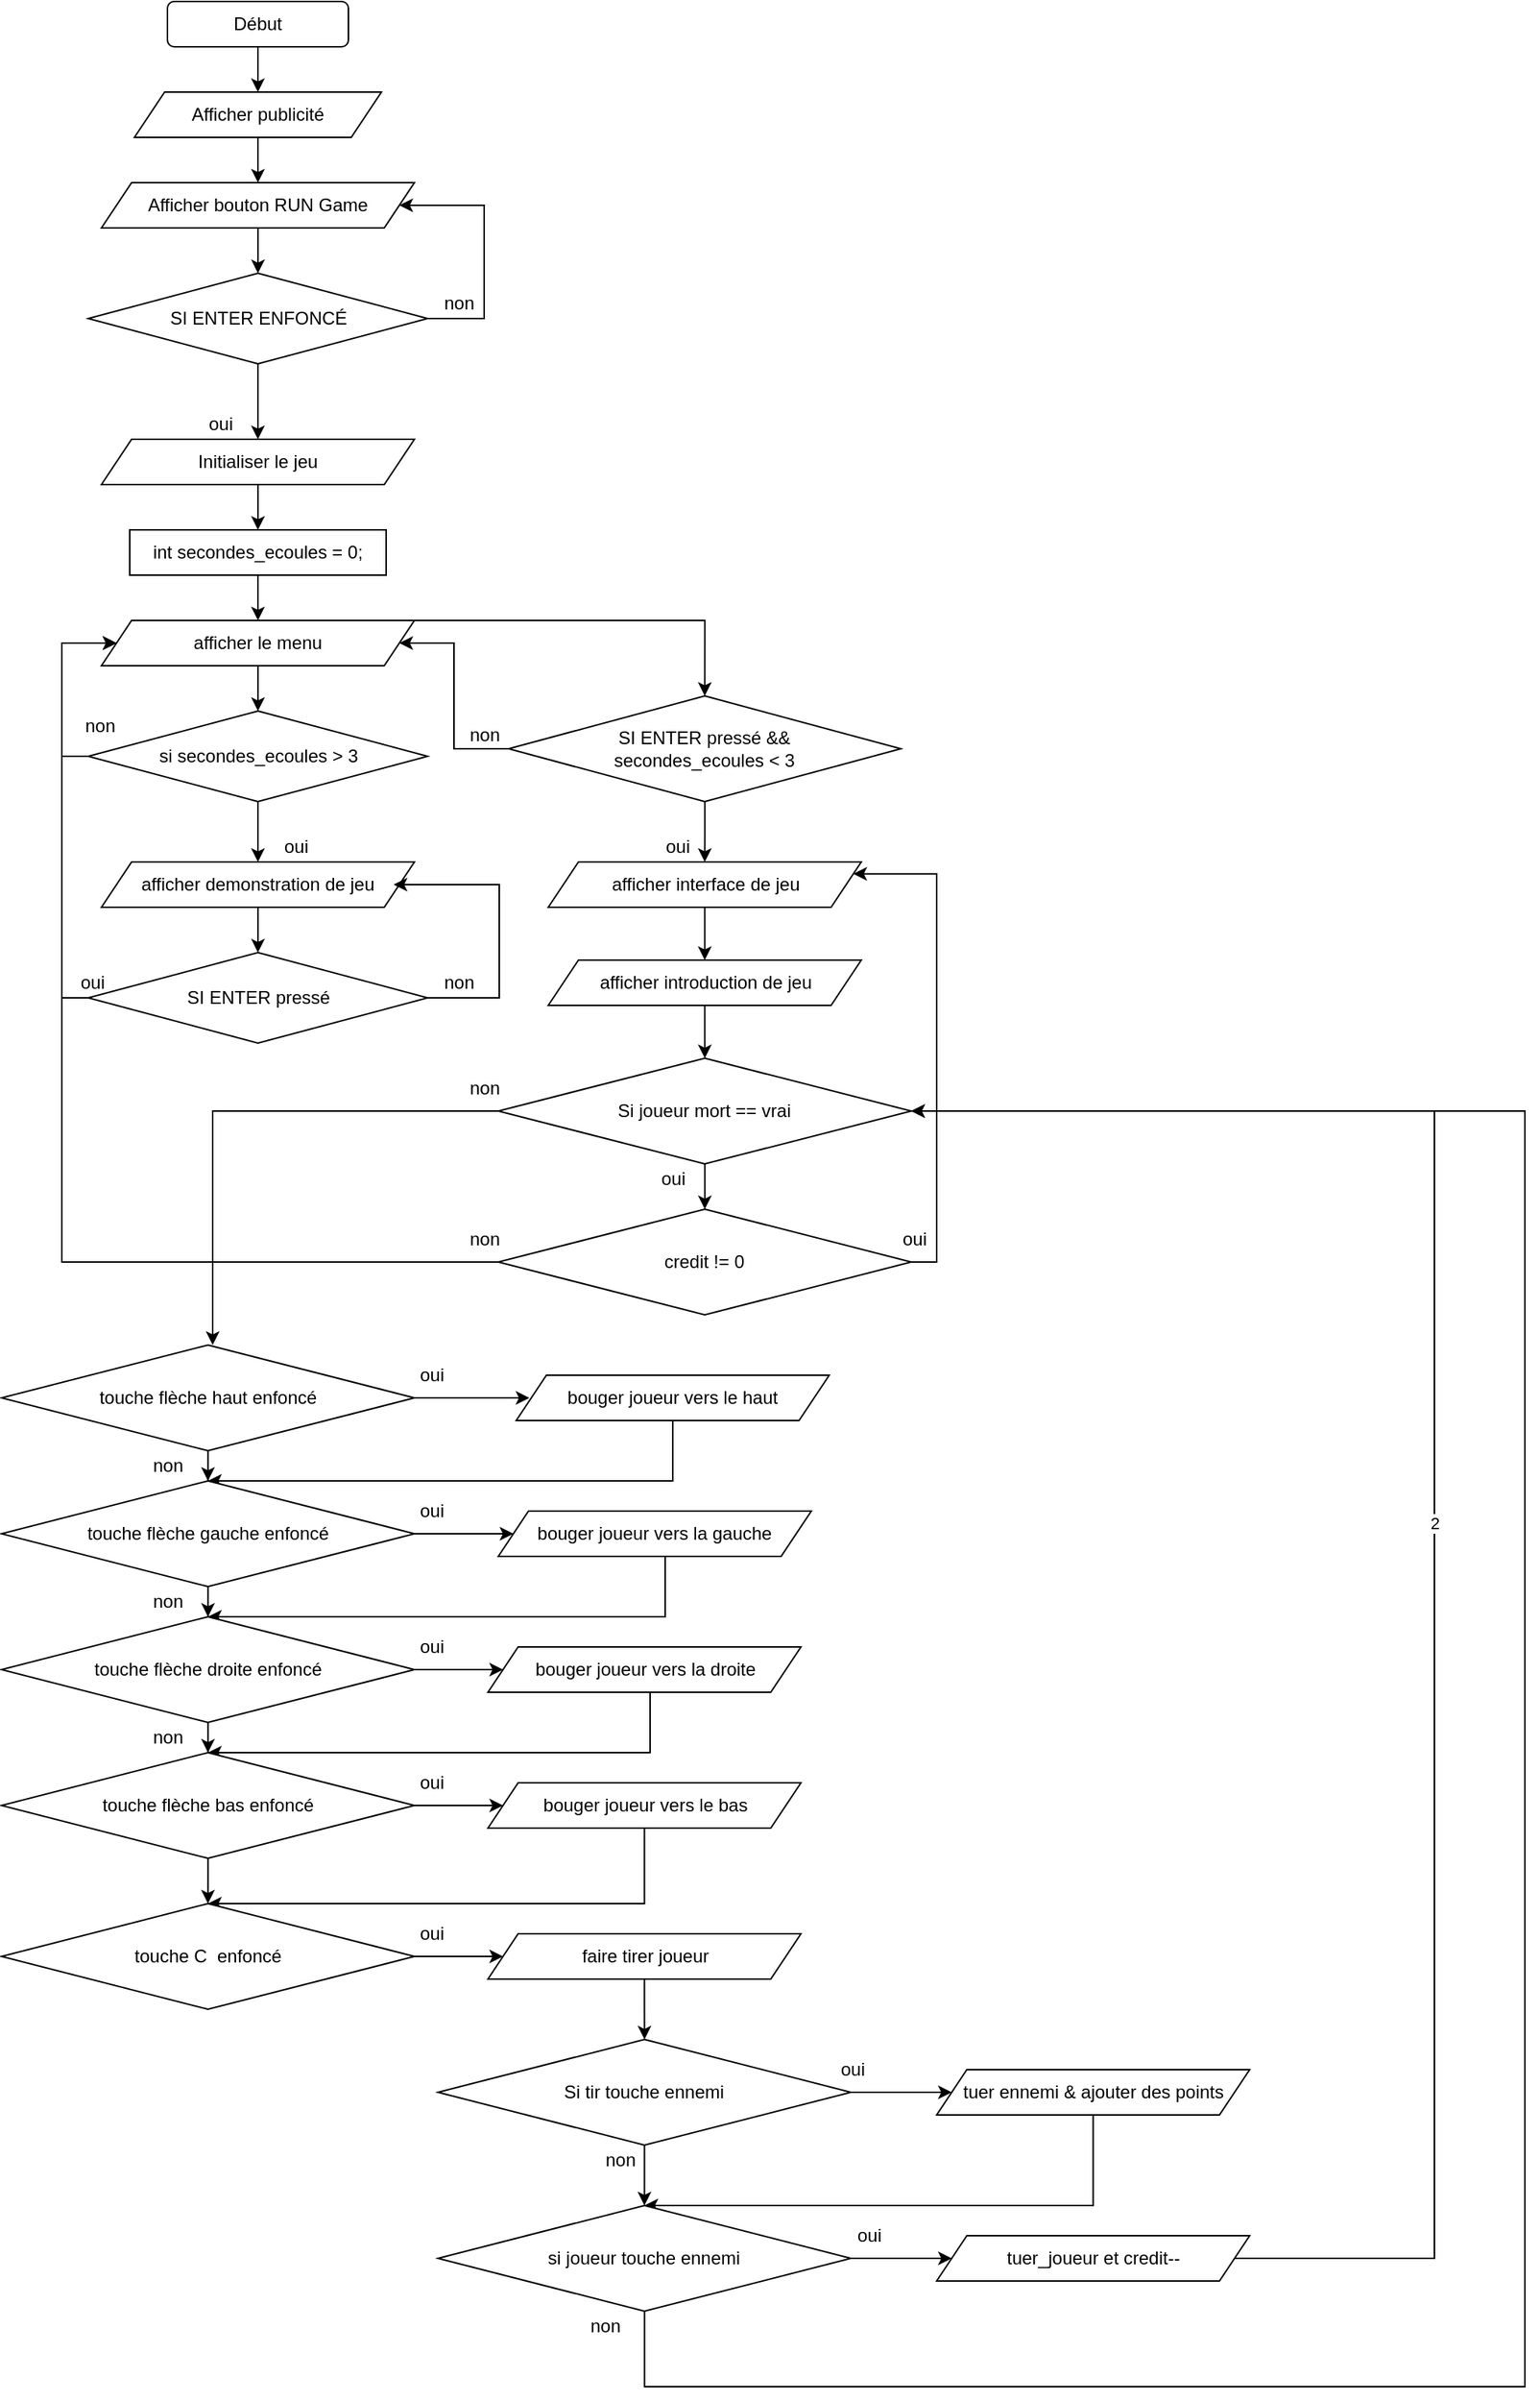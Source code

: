 <mxfile version="13.6.6" type="onedrive"><diagram id="KxQurnleQIDhhQT9WidU" name="Page-1"><mxGraphModel dx="748" dy="706" grid="1" gridSize="10" guides="1" tooltips="1" connect="1" arrows="1" fold="1" page="1" pageScale="1" pageWidth="827" pageHeight="1169" math="0" shadow="0"><root><mxCell id="0"/><mxCell id="1" parent="0"/><mxCell id="sH4CfxRclf3JPbCtaXAk-3" style="edgeStyle=orthogonalEdgeStyle;rounded=0;orthogonalLoop=1;jettySize=auto;html=1;" parent="1" source="sH4CfxRclf3JPbCtaXAk-1" edge="1"><mxGeometry relative="1" as="geometry"><mxPoint x="248" y="100" as="targetPoint"/></mxGeometry></mxCell><mxCell id="sH4CfxRclf3JPbCtaXAk-1" value="Début" style="rounded=1;whiteSpace=wrap;html=1;" parent="1" vertex="1"><mxGeometry x="188" y="40" width="120" height="30" as="geometry"/></mxCell><mxCell id="sH4CfxRclf3JPbCtaXAk-10" style="edgeStyle=orthogonalEdgeStyle;rounded=0;orthogonalLoop=1;jettySize=auto;html=1;" parent="1" source="sH4CfxRclf3JPbCtaXAk-4" target="sH4CfxRclf3JPbCtaXAk-9" edge="1"><mxGeometry relative="1" as="geometry"/></mxCell><mxCell id="sH4CfxRclf3JPbCtaXAk-4" value="Afficher bouton RUN Game" style="shape=parallelogram;perimeter=parallelogramPerimeter;whiteSpace=wrap;html=1;fixedSize=1;" parent="1" vertex="1"><mxGeometry x="144.25" y="160" width="207.5" height="30" as="geometry"/></mxCell><mxCell id="sH4CfxRclf3JPbCtaXAk-6" style="edgeStyle=orthogonalEdgeStyle;rounded=0;orthogonalLoop=1;jettySize=auto;html=1;" parent="1" source="sH4CfxRclf3JPbCtaXAk-5" target="sH4CfxRclf3JPbCtaXAk-4" edge="1"><mxGeometry relative="1" as="geometry"/></mxCell><mxCell id="sH4CfxRclf3JPbCtaXAk-5" value="Afficher publicité" style="shape=parallelogram;perimeter=parallelogramPerimeter;whiteSpace=wrap;html=1;fixedSize=1;" parent="1" vertex="1"><mxGeometry x="166.13" y="100" width="163.75" height="30" as="geometry"/></mxCell><mxCell id="sH4CfxRclf3JPbCtaXAk-19" style="edgeStyle=orthogonalEdgeStyle;rounded=0;orthogonalLoop=1;jettySize=auto;html=1;" parent="1" source="sH4CfxRclf3JPbCtaXAk-7" target="sH4CfxRclf3JPbCtaXAk-18" edge="1"><mxGeometry relative="1" as="geometry"/></mxCell><mxCell id="sH4CfxRclf3JPbCtaXAk-7" value="Initialiser le jeu" style="shape=parallelogram;perimeter=parallelogramPerimeter;whiteSpace=wrap;html=1;fixedSize=1;" parent="1" vertex="1"><mxGeometry x="144.25" y="330" width="207.5" height="30" as="geometry"/></mxCell><mxCell id="sH4CfxRclf3JPbCtaXAk-11" style="edgeStyle=orthogonalEdgeStyle;rounded=0;orthogonalLoop=1;jettySize=auto;html=1;entryX=1;entryY=0.5;entryDx=0;entryDy=0;" parent="1" source="sH4CfxRclf3JPbCtaXAk-9" target="sH4CfxRclf3JPbCtaXAk-4" edge="1"><mxGeometry relative="1" as="geometry"><mxPoint x="408" y="160" as="targetPoint"/><Array as="points"><mxPoint x="398" y="250"/><mxPoint x="398" y="175"/></Array></mxGeometry></mxCell><mxCell id="sH4CfxRclf3JPbCtaXAk-13" style="edgeStyle=orthogonalEdgeStyle;rounded=0;orthogonalLoop=1;jettySize=auto;html=1;entryX=0.5;entryY=0;entryDx=0;entryDy=0;" parent="1" source="sH4CfxRclf3JPbCtaXAk-9" target="sH4CfxRclf3JPbCtaXAk-7" edge="1"><mxGeometry relative="1" as="geometry"/></mxCell><mxCell id="sH4CfxRclf3JPbCtaXAk-9" value="SI ENTER ENFONCÉ" style="rhombus;whiteSpace=wrap;html=1;" parent="1" vertex="1"><mxGeometry x="135.5" y="220" width="225.01" height="60" as="geometry"/></mxCell><mxCell id="sH4CfxRclf3JPbCtaXAk-12" value="non" style="text;html=1;align=center;verticalAlign=middle;resizable=0;points=[];autosize=1;" parent="1" vertex="1"><mxGeometry x="360.51" y="230" width="40" height="20" as="geometry"/></mxCell><mxCell id="sH4CfxRclf3JPbCtaXAk-14" value="oui" style="text;html=1;align=center;verticalAlign=middle;resizable=0;points=[];autosize=1;" parent="1" vertex="1"><mxGeometry x="208" y="310" width="30" height="20" as="geometry"/></mxCell><mxCell id="sH4CfxRclf3JPbCtaXAk-23" style="edgeStyle=orthogonalEdgeStyle;rounded=0;orthogonalLoop=1;jettySize=auto;html=1;" parent="1" source="sH4CfxRclf3JPbCtaXAk-15" target="sH4CfxRclf3JPbCtaXAk-22" edge="1"><mxGeometry relative="1" as="geometry"/></mxCell><mxCell id="sH4CfxRclf3JPbCtaXAk-36" style="edgeStyle=orthogonalEdgeStyle;rounded=0;orthogonalLoop=1;jettySize=auto;html=1;entryX=0.5;entryY=0;entryDx=0;entryDy=0;" parent="1" source="sH4CfxRclf3JPbCtaXAk-15" target="sH4CfxRclf3JPbCtaXAk-35" edge="1"><mxGeometry relative="1" as="geometry"><Array as="points"><mxPoint x="544" y="450"/></Array></mxGeometry></mxCell><mxCell id="sH4CfxRclf3JPbCtaXAk-15" value="afficher le menu" style="shape=parallelogram;perimeter=parallelogramPerimeter;whiteSpace=wrap;html=1;fixedSize=1;" parent="1" vertex="1"><mxGeometry x="144.25" y="450" width="207.5" height="30" as="geometry"/></mxCell><mxCell id="sH4CfxRclf3JPbCtaXAk-21" style="edgeStyle=orthogonalEdgeStyle;rounded=0;orthogonalLoop=1;jettySize=auto;html=1;" parent="1" source="sH4CfxRclf3JPbCtaXAk-18" target="sH4CfxRclf3JPbCtaXAk-15" edge="1"><mxGeometry relative="1" as="geometry"/></mxCell><mxCell id="sH4CfxRclf3JPbCtaXAk-18" value="int secondes_ecoules = 0;" style="rounded=0;whiteSpace=wrap;html=1;" parent="1" vertex="1"><mxGeometry x="163.01" y="390" width="170" height="30" as="geometry"/></mxCell><mxCell id="sH4CfxRclf3JPbCtaXAk-25" style="edgeStyle=orthogonalEdgeStyle;rounded=0;orthogonalLoop=1;jettySize=auto;html=1;entryX=0.5;entryY=0;entryDx=0;entryDy=0;" parent="1" source="sH4CfxRclf3JPbCtaXAk-22" target="sH4CfxRclf3JPbCtaXAk-24" edge="1"><mxGeometry relative="1" as="geometry"/></mxCell><mxCell id="sH4CfxRclf3JPbCtaXAk-26" style="edgeStyle=orthogonalEdgeStyle;rounded=0;orthogonalLoop=1;jettySize=auto;html=1;entryX=0;entryY=0.5;entryDx=0;entryDy=0;" parent="1" source="sH4CfxRclf3JPbCtaXAk-22" target="sH4CfxRclf3JPbCtaXAk-15" edge="1"><mxGeometry relative="1" as="geometry"><Array as="points"><mxPoint x="118" y="540"/><mxPoint x="118" y="465"/></Array></mxGeometry></mxCell><mxCell id="sH4CfxRclf3JPbCtaXAk-22" value="si secondes_ecoules &amp;gt; 3" style="rhombus;whiteSpace=wrap;html=1;" parent="1" vertex="1"><mxGeometry x="135.5" y="510" width="225.01" height="60" as="geometry"/></mxCell><mxCell id="sH4CfxRclf3JPbCtaXAk-30" style="edgeStyle=orthogonalEdgeStyle;rounded=0;orthogonalLoop=1;jettySize=auto;html=1;" parent="1" source="sH4CfxRclf3JPbCtaXAk-24" target="sH4CfxRclf3JPbCtaXAk-29" edge="1"><mxGeometry relative="1" as="geometry"/></mxCell><mxCell id="sH4CfxRclf3JPbCtaXAk-24" value="afficher demonstration de jeu" style="shape=parallelogram;perimeter=parallelogramPerimeter;whiteSpace=wrap;html=1;fixedSize=1;" parent="1" vertex="1"><mxGeometry x="144.26" y="610" width="207.5" height="30" as="geometry"/></mxCell><mxCell id="sH4CfxRclf3JPbCtaXAk-27" value="non" style="text;html=1;align=center;verticalAlign=middle;resizable=0;points=[];autosize=1;" parent="1" vertex="1"><mxGeometry x="123.01" y="510" width="40" height="20" as="geometry"/></mxCell><mxCell id="sH4CfxRclf3JPbCtaXAk-28" value="oui" style="text;html=1;align=center;verticalAlign=middle;resizable=0;points=[];autosize=1;" parent="1" vertex="1"><mxGeometry x="258" y="590" width="30" height="20" as="geometry"/></mxCell><mxCell id="sH4CfxRclf3JPbCtaXAk-31" style="edgeStyle=orthogonalEdgeStyle;rounded=0;orthogonalLoop=1;jettySize=auto;html=1;" parent="1" source="sH4CfxRclf3JPbCtaXAk-29" edge="1"><mxGeometry relative="1" as="geometry"><mxPoint x="338" y="625" as="targetPoint"/><Array as="points"><mxPoint x="408" y="700"/><mxPoint x="408" y="625"/></Array></mxGeometry></mxCell><mxCell id="sH4CfxRclf3JPbCtaXAk-33" style="edgeStyle=orthogonalEdgeStyle;rounded=0;orthogonalLoop=1;jettySize=auto;html=1;entryX=0;entryY=0.5;entryDx=0;entryDy=0;" parent="1" source="sH4CfxRclf3JPbCtaXAk-29" target="sH4CfxRclf3JPbCtaXAk-15" edge="1"><mxGeometry relative="1" as="geometry"><Array as="points"><mxPoint x="118" y="700"/><mxPoint x="118" y="465"/></Array></mxGeometry></mxCell><mxCell id="sH4CfxRclf3JPbCtaXAk-29" value="SI ENTER pressé" style="rhombus;whiteSpace=wrap;html=1;" parent="1" vertex="1"><mxGeometry x="135.5" y="670" width="225.01" height="60" as="geometry"/></mxCell><mxCell id="sH4CfxRclf3JPbCtaXAk-32" value="non" style="text;html=1;align=center;verticalAlign=middle;resizable=0;points=[];autosize=1;" parent="1" vertex="1"><mxGeometry x="360.51" y="680" width="40" height="20" as="geometry"/></mxCell><mxCell id="sH4CfxRclf3JPbCtaXAk-34" value="oui" style="text;html=1;align=center;verticalAlign=middle;resizable=0;points=[];autosize=1;" parent="1" vertex="1"><mxGeometry x="123.01" y="680" width="30" height="20" as="geometry"/></mxCell><mxCell id="sH4CfxRclf3JPbCtaXAk-38" style="edgeStyle=orthogonalEdgeStyle;rounded=0;orthogonalLoop=1;jettySize=auto;html=1;" parent="1" source="sH4CfxRclf3JPbCtaXAk-35" target="sH4CfxRclf3JPbCtaXAk-37" edge="1"><mxGeometry relative="1" as="geometry"/></mxCell><mxCell id="sH4CfxRclf3JPbCtaXAk-39" style="edgeStyle=orthogonalEdgeStyle;rounded=0;orthogonalLoop=1;jettySize=auto;html=1;entryX=1;entryY=0.5;entryDx=0;entryDy=0;" parent="1" source="sH4CfxRclf3JPbCtaXAk-35" target="sH4CfxRclf3JPbCtaXAk-15" edge="1"><mxGeometry relative="1" as="geometry"><Array as="points"><mxPoint x="378" y="535"/><mxPoint x="378" y="465"/></Array></mxGeometry></mxCell><mxCell id="sH4CfxRclf3JPbCtaXAk-35" value="SI ENTER pressé &amp;amp;&amp;amp; &lt;br&gt;secondes_ecoules &amp;lt; 3" style="rhombus;whiteSpace=wrap;html=1;" parent="1" vertex="1"><mxGeometry x="414.25" y="500" width="260" height="70" as="geometry"/></mxCell><mxCell id="sH4CfxRclf3JPbCtaXAk-44" style="edgeStyle=orthogonalEdgeStyle;rounded=0;orthogonalLoop=1;jettySize=auto;html=1;" parent="1" source="sH4CfxRclf3JPbCtaXAk-37" target="sH4CfxRclf3JPbCtaXAk-43" edge="1"><mxGeometry relative="1" as="geometry"/></mxCell><mxCell id="sH4CfxRclf3JPbCtaXAk-37" value="afficher interface de jeu" style="shape=parallelogram;perimeter=parallelogramPerimeter;whiteSpace=wrap;html=1;fixedSize=1;" parent="1" vertex="1"><mxGeometry x="440.5" y="610" width="207.5" height="30" as="geometry"/></mxCell><mxCell id="sH4CfxRclf3JPbCtaXAk-40" value="non" style="text;html=1;align=center;verticalAlign=middle;resizable=0;points=[];autosize=1;" parent="1" vertex="1"><mxGeometry x="378" y="516" width="40" height="20" as="geometry"/></mxCell><mxCell id="sH4CfxRclf3JPbCtaXAk-41" value="oui" style="text;html=1;align=center;verticalAlign=middle;resizable=0;points=[];autosize=1;" parent="1" vertex="1"><mxGeometry x="511" y="590" width="30" height="20" as="geometry"/></mxCell><mxCell id="sH4CfxRclf3JPbCtaXAk-49" style="edgeStyle=orthogonalEdgeStyle;rounded=0;orthogonalLoop=1;jettySize=auto;html=1;" parent="1" source="sH4CfxRclf3JPbCtaXAk-42" target="sH4CfxRclf3JPbCtaXAk-48" edge="1"><mxGeometry relative="1" as="geometry"/></mxCell><mxCell id="sH4CfxRclf3JPbCtaXAk-55" style="edgeStyle=orthogonalEdgeStyle;rounded=0;orthogonalLoop=1;jettySize=auto;html=1;exitX=0;exitY=0.5;exitDx=0;exitDy=0;" parent="1" source="sH4CfxRclf3JPbCtaXAk-42" edge="1"><mxGeometry relative="1" as="geometry"><mxPoint x="218" y="930" as="targetPoint"/><Array as="points"><mxPoint x="218" y="775"/></Array></mxGeometry></mxCell><mxCell id="sH4CfxRclf3JPbCtaXAk-42" value="Si joueur mort == vrai" style="rhombus;whiteSpace=wrap;html=1;" parent="1" vertex="1"><mxGeometry x="407.38" y="740" width="273.75" height="70" as="geometry"/></mxCell><mxCell id="sH4CfxRclf3JPbCtaXAk-45" style="edgeStyle=orthogonalEdgeStyle;rounded=0;orthogonalLoop=1;jettySize=auto;html=1;" parent="1" source="sH4CfxRclf3JPbCtaXAk-43" target="sH4CfxRclf3JPbCtaXAk-42" edge="1"><mxGeometry relative="1" as="geometry"/></mxCell><mxCell id="sH4CfxRclf3JPbCtaXAk-43" value="afficher introduction de jeu" style="shape=parallelogram;perimeter=parallelogramPerimeter;whiteSpace=wrap;html=1;fixedSize=1;" parent="1" vertex="1"><mxGeometry x="440.5" y="675" width="207.5" height="30" as="geometry"/></mxCell><mxCell id="sH4CfxRclf3JPbCtaXAk-51" style="edgeStyle=orthogonalEdgeStyle;rounded=0;orthogonalLoop=1;jettySize=auto;html=1;entryX=1;entryY=0.25;entryDx=0;entryDy=0;" parent="1" source="sH4CfxRclf3JPbCtaXAk-48" target="sH4CfxRclf3JPbCtaXAk-37" edge="1"><mxGeometry relative="1" as="geometry"><Array as="points"><mxPoint x="698" y="875"/><mxPoint x="698" y="618"/></Array></mxGeometry></mxCell><mxCell id="sH4CfxRclf3JPbCtaXAk-53" style="edgeStyle=orthogonalEdgeStyle;rounded=0;orthogonalLoop=1;jettySize=auto;html=1;entryX=0;entryY=0.5;entryDx=0;entryDy=0;" parent="1" source="sH4CfxRclf3JPbCtaXAk-48" target="sH4CfxRclf3JPbCtaXAk-15" edge="1"><mxGeometry relative="1" as="geometry"><Array as="points"><mxPoint x="118" y="875"/><mxPoint x="118" y="465"/></Array></mxGeometry></mxCell><mxCell id="sH4CfxRclf3JPbCtaXAk-48" value="credit != 0" style="rhombus;whiteSpace=wrap;html=1;" parent="1" vertex="1"><mxGeometry x="407.37" y="840" width="273.75" height="70" as="geometry"/></mxCell><mxCell id="sH4CfxRclf3JPbCtaXAk-50" value="oui" style="text;html=1;align=center;verticalAlign=middle;resizable=0;points=[];autosize=1;" parent="1" vertex="1"><mxGeometry x="508" y="810" width="30" height="20" as="geometry"/></mxCell><mxCell id="sH4CfxRclf3JPbCtaXAk-52" value="oui" style="text;html=1;align=center;verticalAlign=middle;resizable=0;points=[];autosize=1;" parent="1" vertex="1"><mxGeometry x="668" y="850" width="30" height="20" as="geometry"/></mxCell><mxCell id="sH4CfxRclf3JPbCtaXAk-54" value="non" style="text;html=1;align=center;verticalAlign=middle;resizable=0;points=[];autosize=1;" parent="1" vertex="1"><mxGeometry x="378" y="850" width="40" height="20" as="geometry"/></mxCell><mxCell id="sH4CfxRclf3JPbCtaXAk-56" value="non" style="text;html=1;align=center;verticalAlign=middle;resizable=0;points=[];autosize=1;" parent="1" vertex="1"><mxGeometry x="378" y="750" width="40" height="20" as="geometry"/></mxCell><mxCell id="sH4CfxRclf3JPbCtaXAk-58" style="edgeStyle=orthogonalEdgeStyle;rounded=0;orthogonalLoop=1;jettySize=auto;html=1;" parent="1" source="sH4CfxRclf3JPbCtaXAk-57" edge="1"><mxGeometry relative="1" as="geometry"><mxPoint x="428" y="965" as="targetPoint"/></mxGeometry></mxCell><mxCell id="sH4CfxRclf3JPbCtaXAk-63" style="edgeStyle=orthogonalEdgeStyle;rounded=0;orthogonalLoop=1;jettySize=auto;html=1;entryX=0.5;entryY=0;entryDx=0;entryDy=0;" parent="1" source="sH4CfxRclf3JPbCtaXAk-57" target="sH4CfxRclf3JPbCtaXAk-60" edge="1"><mxGeometry relative="1" as="geometry"/></mxCell><mxCell id="sH4CfxRclf3JPbCtaXAk-57" value="touche flèche haut enfoncé" style="rhombus;whiteSpace=wrap;html=1;" parent="1" vertex="1"><mxGeometry x="78.01" y="930" width="273.75" height="70" as="geometry"/></mxCell><mxCell id="sH4CfxRclf3JPbCtaXAk-61" style="edgeStyle=orthogonalEdgeStyle;rounded=0;orthogonalLoop=1;jettySize=auto;html=1;entryX=0.5;entryY=0;entryDx=0;entryDy=0;" parent="1" source="sH4CfxRclf3JPbCtaXAk-59" target="sH4CfxRclf3JPbCtaXAk-60" edge="1"><mxGeometry relative="1" as="geometry"><Array as="points"><mxPoint x="523" y="1020"/></Array></mxGeometry></mxCell><mxCell id="sH4CfxRclf3JPbCtaXAk-59" value="bouger joueur vers le haut" style="shape=parallelogram;perimeter=parallelogramPerimeter;whiteSpace=wrap;html=1;fixedSize=1;" parent="1" vertex="1"><mxGeometry x="419.25" y="950" width="207.5" height="30" as="geometry"/></mxCell><mxCell id="sH4CfxRclf3JPbCtaXAk-68" style="edgeStyle=orthogonalEdgeStyle;rounded=0;orthogonalLoop=1;jettySize=auto;html=1;entryX=0;entryY=0.5;entryDx=0;entryDy=0;" parent="1" source="sH4CfxRclf3JPbCtaXAk-60" target="sH4CfxRclf3JPbCtaXAk-65" edge="1"><mxGeometry relative="1" as="geometry"/></mxCell><mxCell id="sH4CfxRclf3JPbCtaXAk-70" style="edgeStyle=orthogonalEdgeStyle;rounded=0;orthogonalLoop=1;jettySize=auto;html=1;" parent="1" source="sH4CfxRclf3JPbCtaXAk-60" target="sH4CfxRclf3JPbCtaXAk-69" edge="1"><mxGeometry relative="1" as="geometry"/></mxCell><mxCell id="sH4CfxRclf3JPbCtaXAk-60" value="touche flèche gauche enfoncé" style="rhombus;whiteSpace=wrap;html=1;" parent="1" vertex="1"><mxGeometry x="78.01" y="1020" width="273.75" height="70" as="geometry"/></mxCell><mxCell id="sH4CfxRclf3JPbCtaXAk-62" value="oui" style="text;html=1;align=center;verticalAlign=middle;resizable=0;points=[];autosize=1;" parent="1" vertex="1"><mxGeometry x="348" y="940" width="30" height="20" as="geometry"/></mxCell><mxCell id="sH4CfxRclf3JPbCtaXAk-64" value="non" style="text;html=1;align=center;verticalAlign=middle;resizable=0;points=[];autosize=1;" parent="1" vertex="1"><mxGeometry x="168" y="1000" width="40" height="20" as="geometry"/></mxCell><mxCell id="sH4CfxRclf3JPbCtaXAk-72" style="edgeStyle=orthogonalEdgeStyle;rounded=0;orthogonalLoop=1;jettySize=auto;html=1;entryX=0.5;entryY=0;entryDx=0;entryDy=0;" parent="1" source="sH4CfxRclf3JPbCtaXAk-65" target="sH4CfxRclf3JPbCtaXAk-69" edge="1"><mxGeometry relative="1" as="geometry"><Array as="points"><mxPoint x="518" y="1110"/></Array></mxGeometry></mxCell><mxCell id="sH4CfxRclf3JPbCtaXAk-65" value="bouger joueur vers la gauche" style="shape=parallelogram;perimeter=parallelogramPerimeter;whiteSpace=wrap;html=1;fixedSize=1;" parent="1" vertex="1"><mxGeometry x="407.38" y="1040" width="207.5" height="30" as="geometry"/></mxCell><mxCell id="sH4CfxRclf3JPbCtaXAk-75" style="edgeStyle=orthogonalEdgeStyle;rounded=0;orthogonalLoop=1;jettySize=auto;html=1;entryX=0;entryY=0.5;entryDx=0;entryDy=0;" parent="1" source="sH4CfxRclf3JPbCtaXAk-69" target="sH4CfxRclf3JPbCtaXAk-74" edge="1"><mxGeometry relative="1" as="geometry"/></mxCell><mxCell id="sH4CfxRclf3JPbCtaXAk-78" style="edgeStyle=orthogonalEdgeStyle;rounded=0;orthogonalLoop=1;jettySize=auto;html=1;" parent="1" source="sH4CfxRclf3JPbCtaXAk-69" target="sH4CfxRclf3JPbCtaXAk-77" edge="1"><mxGeometry relative="1" as="geometry"/></mxCell><mxCell id="sH4CfxRclf3JPbCtaXAk-69" value="touche flèche droite enfoncé" style="rhombus;whiteSpace=wrap;html=1;" parent="1" vertex="1"><mxGeometry x="78.01" y="1110" width="273.75" height="70" as="geometry"/></mxCell><mxCell id="sH4CfxRclf3JPbCtaXAk-71" value="non" style="text;html=1;align=center;verticalAlign=middle;resizable=0;points=[];autosize=1;" parent="1" vertex="1"><mxGeometry x="168" y="1090" width="40" height="20" as="geometry"/></mxCell><mxCell id="sH4CfxRclf3JPbCtaXAk-73" value="oui" style="text;html=1;align=center;verticalAlign=middle;resizable=0;points=[];autosize=1;" parent="1" vertex="1"><mxGeometry x="348" y="1030" width="30" height="20" as="geometry"/></mxCell><mxCell id="sH4CfxRclf3JPbCtaXAk-81" style="edgeStyle=orthogonalEdgeStyle;rounded=0;orthogonalLoop=1;jettySize=auto;html=1;entryX=0.5;entryY=0;entryDx=0;entryDy=0;" parent="1" source="sH4CfxRclf3JPbCtaXAk-74" target="sH4CfxRclf3JPbCtaXAk-77" edge="1"><mxGeometry relative="1" as="geometry"><Array as="points"><mxPoint x="508" y="1200"/></Array></mxGeometry></mxCell><mxCell id="sH4CfxRclf3JPbCtaXAk-74" value="bouger joueur vers la droite" style="shape=parallelogram;perimeter=parallelogramPerimeter;whiteSpace=wrap;html=1;fixedSize=1;" parent="1" vertex="1"><mxGeometry x="400.51" y="1130" width="207.5" height="30" as="geometry"/></mxCell><mxCell id="sH4CfxRclf3JPbCtaXAk-76" value="oui" style="text;html=1;align=center;verticalAlign=middle;resizable=0;points=[];autosize=1;" parent="1" vertex="1"><mxGeometry x="348" y="1120" width="30" height="20" as="geometry"/></mxCell><mxCell id="sH4CfxRclf3JPbCtaXAk-82" style="edgeStyle=orthogonalEdgeStyle;rounded=0;orthogonalLoop=1;jettySize=auto;html=1;entryX=0;entryY=0.5;entryDx=0;entryDy=0;" parent="1" source="sH4CfxRclf3JPbCtaXAk-77" target="sH4CfxRclf3JPbCtaXAk-80" edge="1"><mxGeometry relative="1" as="geometry"/></mxCell><mxCell id="sH4CfxRclf3JPbCtaXAk-85" style="edgeStyle=orthogonalEdgeStyle;rounded=0;orthogonalLoop=1;jettySize=auto;html=1;entryX=0.5;entryY=0;entryDx=0;entryDy=0;" parent="1" source="sH4CfxRclf3JPbCtaXAk-77" target="sH4CfxRclf3JPbCtaXAk-84" edge="1"><mxGeometry relative="1" as="geometry"/></mxCell><mxCell id="sH4CfxRclf3JPbCtaXAk-77" value="touche flèche bas enfoncé" style="rhombus;whiteSpace=wrap;html=1;" parent="1" vertex="1"><mxGeometry x="78.01" y="1200" width="273.75" height="70" as="geometry"/></mxCell><mxCell id="sH4CfxRclf3JPbCtaXAk-79" value="non" style="text;html=1;align=center;verticalAlign=middle;resizable=0;points=[];autosize=1;" parent="1" vertex="1"><mxGeometry x="168" y="1180" width="40" height="20" as="geometry"/></mxCell><mxCell id="sH4CfxRclf3JPbCtaXAk-87" style="edgeStyle=orthogonalEdgeStyle;rounded=0;orthogonalLoop=1;jettySize=auto;html=1;entryX=0.5;entryY=0;entryDx=0;entryDy=0;" parent="1" source="sH4CfxRclf3JPbCtaXAk-80" target="sH4CfxRclf3JPbCtaXAk-84" edge="1"><mxGeometry relative="1" as="geometry"><Array as="points"><mxPoint x="504" y="1300"/></Array></mxGeometry></mxCell><mxCell id="sH4CfxRclf3JPbCtaXAk-80" value="bouger joueur vers le bas" style="shape=parallelogram;perimeter=parallelogramPerimeter;whiteSpace=wrap;html=1;fixedSize=1;" parent="1" vertex="1"><mxGeometry x="400.51" y="1220" width="207.5" height="30" as="geometry"/></mxCell><mxCell id="sH4CfxRclf3JPbCtaXAk-83" value="oui" style="text;html=1;align=center;verticalAlign=middle;resizable=0;points=[];autosize=1;" parent="1" vertex="1"><mxGeometry x="348" y="1210" width="30" height="20" as="geometry"/></mxCell><mxCell id="sH4CfxRclf3JPbCtaXAk-88" style="edgeStyle=orthogonalEdgeStyle;rounded=0;orthogonalLoop=1;jettySize=auto;html=1;entryX=0;entryY=0.5;entryDx=0;entryDy=0;" parent="1" source="sH4CfxRclf3JPbCtaXAk-84" target="sH4CfxRclf3JPbCtaXAk-86" edge="1"><mxGeometry relative="1" as="geometry"/></mxCell><mxCell id="sH4CfxRclf3JPbCtaXAk-84" value="touche C&amp;nbsp; enfoncé" style="rhombus;whiteSpace=wrap;html=1;" parent="1" vertex="1"><mxGeometry x="78.01" y="1300" width="273.75" height="70" as="geometry"/></mxCell><mxCell id="sH4CfxRclf3JPbCtaXAk-92" style="edgeStyle=orthogonalEdgeStyle;rounded=0;orthogonalLoop=1;jettySize=auto;html=1;" parent="1" source="sH4CfxRclf3JPbCtaXAk-86" target="sH4CfxRclf3JPbCtaXAk-91" edge="1"><mxGeometry relative="1" as="geometry"/></mxCell><mxCell id="sH4CfxRclf3JPbCtaXAk-86" value="faire tirer joueur" style="shape=parallelogram;perimeter=parallelogramPerimeter;whiteSpace=wrap;html=1;fixedSize=1;" parent="1" vertex="1"><mxGeometry x="400.51" y="1320" width="207.5" height="30" as="geometry"/></mxCell><mxCell id="sH4CfxRclf3JPbCtaXAk-89" value="oui" style="text;html=1;align=center;verticalAlign=middle;resizable=0;points=[];autosize=1;" parent="1" vertex="1"><mxGeometry x="348" y="1310" width="30" height="20" as="geometry"/></mxCell><mxCell id="sH4CfxRclf3JPbCtaXAk-94" style="edgeStyle=orthogonalEdgeStyle;rounded=0;orthogonalLoop=1;jettySize=auto;html=1;entryX=0;entryY=0.5;entryDx=0;entryDy=0;" parent="1" source="sH4CfxRclf3JPbCtaXAk-91" target="sH4CfxRclf3JPbCtaXAk-93" edge="1"><mxGeometry relative="1" as="geometry"/></mxCell><mxCell id="sH4CfxRclf3JPbCtaXAk-96" style="edgeStyle=orthogonalEdgeStyle;rounded=0;orthogonalLoop=1;jettySize=auto;html=1;" parent="1" source="sH4CfxRclf3JPbCtaXAk-91" target="sH4CfxRclf3JPbCtaXAk-95" edge="1"><mxGeometry relative="1" as="geometry"/></mxCell><mxCell id="sH4CfxRclf3JPbCtaXAk-91" value="Si tir touche ennemi" style="rhombus;whiteSpace=wrap;html=1;" parent="1" vertex="1"><mxGeometry x="367.39" y="1390" width="273.75" height="70" as="geometry"/></mxCell><mxCell id="sH4CfxRclf3JPbCtaXAk-97" style="edgeStyle=orthogonalEdgeStyle;rounded=0;orthogonalLoop=1;jettySize=auto;html=1;entryX=0.5;entryY=0;entryDx=0;entryDy=0;" parent="1" source="sH4CfxRclf3JPbCtaXAk-93" target="sH4CfxRclf3JPbCtaXAk-95" edge="1"><mxGeometry relative="1" as="geometry"><mxPoint x="504" y="1490" as="targetPoint"/><Array as="points"><mxPoint x="802" y="1500"/></Array></mxGeometry></mxCell><mxCell id="sH4CfxRclf3JPbCtaXAk-93" value="tuer ennemi &amp;amp; ajouter des points" style="shape=parallelogram;perimeter=parallelogramPerimeter;whiteSpace=wrap;html=1;fixedSize=1;" parent="1" vertex="1"><mxGeometry x="698" y="1410" width="207.5" height="30" as="geometry"/></mxCell><mxCell id="sH4CfxRclf3JPbCtaXAk-101" style="edgeStyle=orthogonalEdgeStyle;rounded=0;orthogonalLoop=1;jettySize=auto;html=1;entryX=0;entryY=0.5;entryDx=0;entryDy=0;" parent="1" source="sH4CfxRclf3JPbCtaXAk-95" target="sH4CfxRclf3JPbCtaXAk-100" edge="1"><mxGeometry relative="1" as="geometry"/></mxCell><mxCell id="sH4CfxRclf3JPbCtaXAk-102" style="edgeStyle=orthogonalEdgeStyle;rounded=0;orthogonalLoop=1;jettySize=auto;html=1;entryX=1;entryY=0.5;entryDx=0;entryDy=0;" parent="1" source="sH4CfxRclf3JPbCtaXAk-95" target="sH4CfxRclf3JPbCtaXAk-42" edge="1"><mxGeometry relative="1" as="geometry"><Array as="points"><mxPoint x="504" y="1620"/><mxPoint x="1088" y="1620"/><mxPoint x="1088" y="775"/></Array></mxGeometry></mxCell><mxCell id="sH4CfxRclf3JPbCtaXAk-95" value="si joueur touche ennemi" style="rhombus;whiteSpace=wrap;html=1;" parent="1" vertex="1"><mxGeometry x="367.39" y="1500" width="273.75" height="70" as="geometry"/></mxCell><mxCell id="sH4CfxRclf3JPbCtaXAk-98" value="oui" style="text;html=1;align=center;verticalAlign=middle;resizable=0;points=[];autosize=1;" parent="1" vertex="1"><mxGeometry x="626.75" y="1400" width="30" height="20" as="geometry"/></mxCell><mxCell id="sH4CfxRclf3JPbCtaXAk-99" value="non" style="text;html=1;align=center;verticalAlign=middle;resizable=0;points=[];autosize=1;" parent="1" vertex="1"><mxGeometry x="468" y="1460" width="40" height="20" as="geometry"/></mxCell><mxCell id="sH4CfxRclf3JPbCtaXAk-103" value="2" style="edgeStyle=orthogonalEdgeStyle;rounded=0;orthogonalLoop=1;jettySize=auto;html=1;entryX=1;entryY=0.5;entryDx=0;entryDy=0;" parent="1" source="sH4CfxRclf3JPbCtaXAk-100" target="sH4CfxRclf3JPbCtaXAk-42" edge="1"><mxGeometry relative="1" as="geometry"><Array as="points"><mxPoint x="1028" y="1535"/><mxPoint x="1028" y="775"/></Array></mxGeometry></mxCell><mxCell id="sH4CfxRclf3JPbCtaXAk-100" value="tuer_joueur et credit--" style="shape=parallelogram;perimeter=parallelogramPerimeter;whiteSpace=wrap;html=1;fixedSize=1;" parent="1" vertex="1"><mxGeometry x="698" y="1520" width="207.5" height="30" as="geometry"/></mxCell><mxCell id="sH4CfxRclf3JPbCtaXAk-104" value="oui" style="text;html=1;align=center;verticalAlign=middle;resizable=0;points=[];autosize=1;" parent="1" vertex="1"><mxGeometry x="638" y="1510" width="30" height="20" as="geometry"/></mxCell><mxCell id="sH4CfxRclf3JPbCtaXAk-105" value="non" style="text;html=1;align=center;verticalAlign=middle;resizable=0;points=[];autosize=1;" parent="1" vertex="1"><mxGeometry x="458" y="1570" width="40" height="20" as="geometry"/></mxCell></root></mxGraphModel></diagram></mxfile>